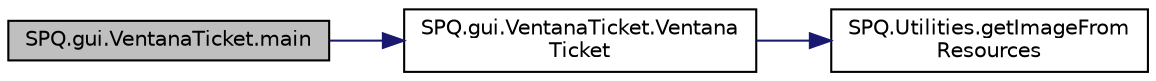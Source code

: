 digraph "SPQ.gui.VentanaTicket.main"
{
  edge [fontname="Helvetica",fontsize="10",labelfontname="Helvetica",labelfontsize="10"];
  node [fontname="Helvetica",fontsize="10",shape=record];
  rankdir="LR";
  Node6 [label="SPQ.gui.VentanaTicket.main",height=0.2,width=0.4,color="black", fillcolor="grey75", style="filled", fontcolor="black"];
  Node6 -> Node7 [color="midnightblue",fontsize="10",style="solid",fontname="Helvetica"];
  Node7 [label="SPQ.gui.VentanaTicket.Ventana\lTicket",height=0.2,width=0.4,color="black", fillcolor="white", style="filled",URL="$class_s_p_q_1_1gui_1_1_ventana_ticket.html#a27ed535b91869f2e407303220482288e"];
  Node7 -> Node8 [color="midnightblue",fontsize="10",style="solid",fontname="Helvetica"];
  Node8 [label="SPQ.Utilities.getImageFrom\lResources",height=0.2,width=0.4,color="black", fillcolor="white", style="filled",URL="$class_s_p_q_1_1_utilities.html#a1ca9779d00f9480c9c0ccb654c558fbb"];
}
